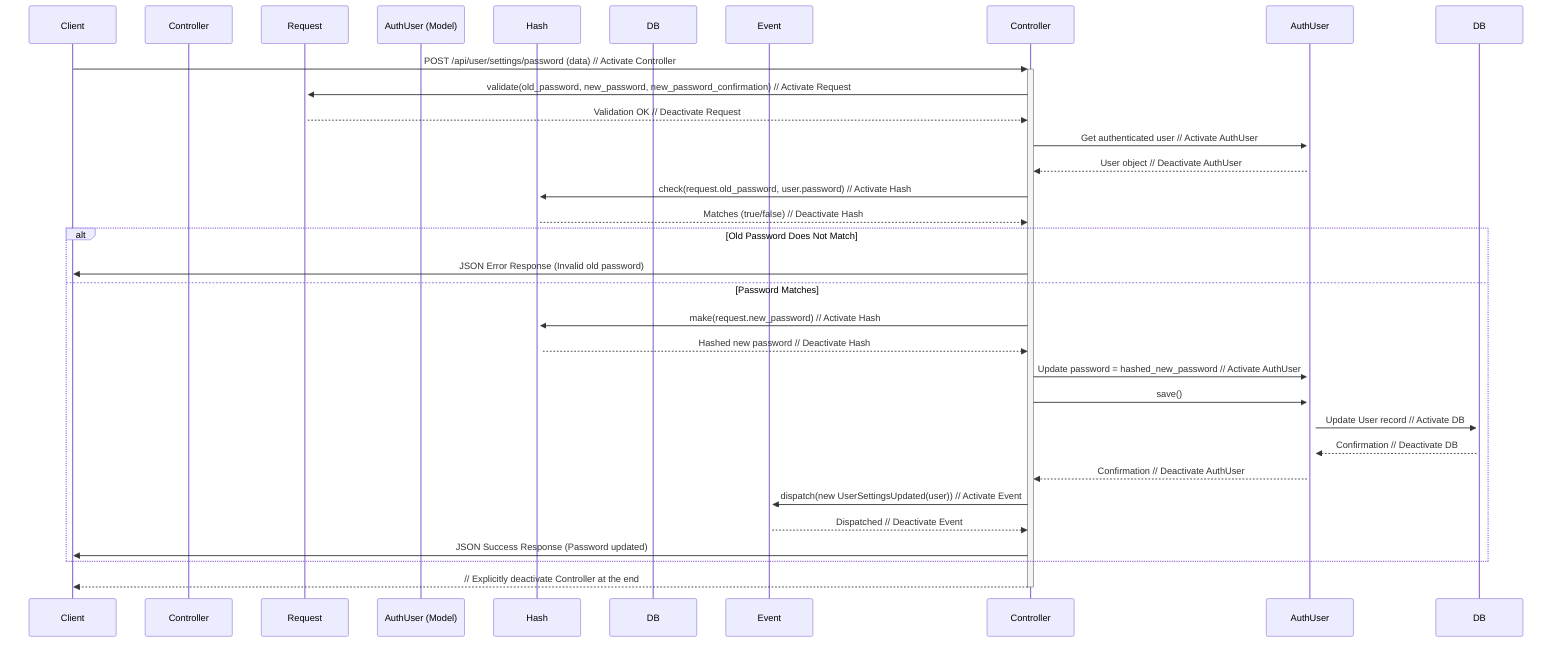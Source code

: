 sequenceDiagram
    participant Client
    participant UserSettingsController as Controller
    participant Request
    participant User as AuthUser (Model)
    participant Hash
    participant Database as DB
    participant Event

    Client->>+Controller: POST /api/user/settings/password (data) // Activate Controller
    Controller->>+Request: validate(old_password, new_password, new_password_confirmation) // Activate Request
    Request-->>Controller: Validation OK // Deactivate Request
    Controller->>+AuthUser: Get authenticated user // Activate AuthUser
    AuthUser-->>Controller: User object // Deactivate AuthUser
    Controller->>+Hash: check(request.old_password, user.password) // Activate Hash
    Hash-->>Controller: Matches (true/false) // Deactivate Hash
    alt Old Password Does Not Match
        Controller->>Client: JSON Error Response (Invalid old password)
    else Password Matches
        Controller->>+Hash: make(request.new_password) // Activate Hash
        Hash-->>Controller: Hashed new password // Deactivate Hash
        Controller->>+AuthUser: Update password = hashed_new_password // Activate AuthUser
        Controller->>AuthUser: save()
        AuthUser->>+DB: Update User record // Activate DB
        DB-->>AuthUser: Confirmation // Deactivate DB
        AuthUser-->>Controller: Confirmation // Deactivate AuthUser
        Controller->>+Event: dispatch(new UserSettingsUpdated(user)) // Activate Event
        Event-->>Controller: Dispatched // Deactivate Event
        Controller->>Client: JSON Success Response (Password updated)
    end
    Controller-->>-Client: // Explicitly deactivate Controller at the end